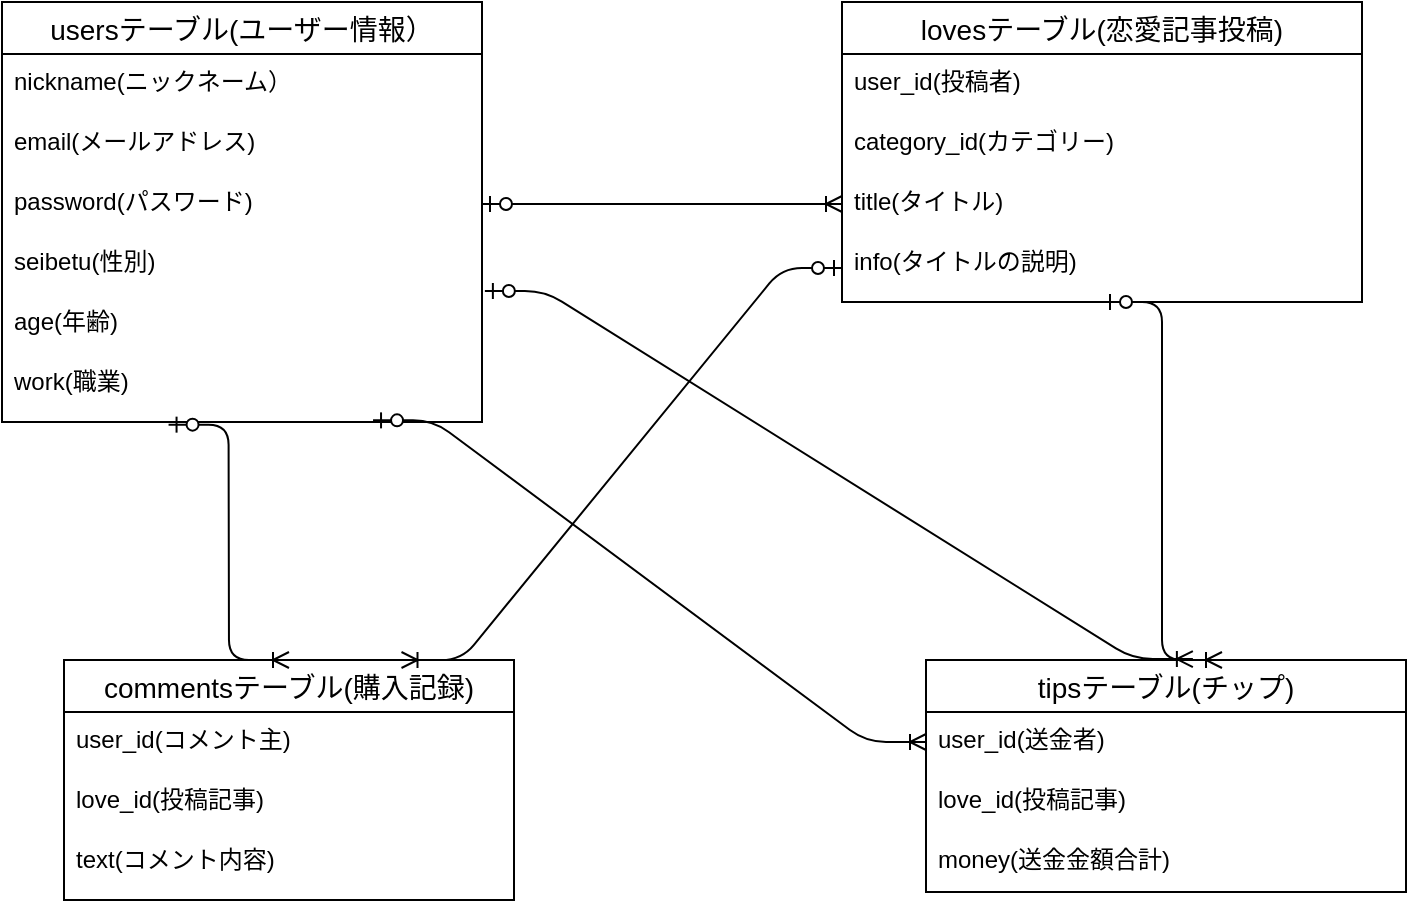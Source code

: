 <mxfile version="13.10.0" type="embed">
    <diagram id="pHjMqEkc6r7_j8R0v2US" name="ページ1">
        <mxGraphModel dx="1851" dy="1625" grid="1" gridSize="10" guides="1" tooltips="1" connect="1" arrows="1" fold="1" page="1" pageScale="1" pageWidth="850" pageHeight="1100" math="0" shadow="0">
            <root>
                <mxCell id="0"/>
                <mxCell id="1" parent="0"/>
                <mxCell id="15" value="usersテーブル(ユーザー情報）" style="swimlane;fontStyle=0;childLayout=stackLayout;horizontal=1;startSize=26;horizontalStack=0;resizeParent=1;resizeParentMax=0;resizeLast=0;collapsible=1;marginBottom=0;align=center;fontSize=14;" parent="1" vertex="1">
                    <mxGeometry x="-800" y="-1076" width="240" height="210" as="geometry"/>
                </mxCell>
                <mxCell id="16" value="nickname(ニックネーム）" style="text;strokeColor=none;fillColor=none;spacingLeft=4;spacingRight=4;overflow=hidden;rotatable=0;points=[[0,0.5],[1,0.5]];portConstraint=eastwest;fontSize=12;" parent="15" vertex="1">
                    <mxGeometry y="26" width="240" height="30" as="geometry"/>
                </mxCell>
                <mxCell id="17" value="email(メールアドレス)" style="text;strokeColor=none;fillColor=none;spacingLeft=4;spacingRight=4;overflow=hidden;rotatable=0;points=[[0,0.5],[1,0.5]];portConstraint=eastwest;fontSize=12;" parent="15" vertex="1">
                    <mxGeometry y="56" width="240" height="30" as="geometry"/>
                </mxCell>
                <mxCell id="18" value="password(パスワード)" style="text;strokeColor=none;fillColor=none;spacingLeft=4;spacingRight=4;overflow=hidden;rotatable=0;points=[[0,0.5],[1,0.5]];portConstraint=eastwest;fontSize=12;" parent="15" vertex="1">
                    <mxGeometry y="86" width="240" height="30" as="geometry"/>
                </mxCell>
                <mxCell id="32" value="seibetu(性別)" style="text;strokeColor=none;fillColor=none;spacingLeft=4;spacingRight=4;overflow=hidden;rotatable=0;points=[[0,0.5],[1,0.5]];portConstraint=eastwest;fontSize=12;" parent="15" vertex="1">
                    <mxGeometry y="116" width="240" height="30" as="geometry"/>
                </mxCell>
                <mxCell id="33" value="age(年齢)" style="text;strokeColor=none;fillColor=none;spacingLeft=4;spacingRight=4;overflow=hidden;rotatable=0;points=[[0,0.5],[1,0.5]];portConstraint=eastwest;fontSize=12;" parent="15" vertex="1">
                    <mxGeometry y="146" width="240" height="30" as="geometry"/>
                </mxCell>
                <mxCell id="34" value="work(職業)" style="text;strokeColor=none;fillColor=none;spacingLeft=4;spacingRight=4;overflow=hidden;rotatable=0;points=[[0,0.5],[1,0.5]];portConstraint=eastwest;fontSize=12;" parent="15" vertex="1">
                    <mxGeometry y="176" width="240" height="34" as="geometry"/>
                </mxCell>
                <mxCell id="24" value="commentsテーブル(購入記録)" style="swimlane;fontStyle=0;childLayout=stackLayout;horizontal=1;startSize=26;horizontalStack=0;resizeParent=1;resizeParentMax=0;resizeLast=0;collapsible=1;marginBottom=0;align=center;fontSize=14;" parent="1" vertex="1">
                    <mxGeometry x="-769" y="-747" width="225" height="120" as="geometry"/>
                </mxCell>
                <mxCell id="45" value="user_id(コメント主)" style="text;strokeColor=none;fillColor=none;spacingLeft=4;spacingRight=4;overflow=hidden;rotatable=0;points=[[0,0.5],[1,0.5]];portConstraint=eastwest;fontSize=12;" parent="24" vertex="1">
                    <mxGeometry y="26" width="225" height="30" as="geometry"/>
                </mxCell>
                <mxCell id="90" value="love_id(投稿記事)" style="text;strokeColor=none;fillColor=none;spacingLeft=4;spacingRight=4;overflow=hidden;rotatable=0;points=[[0,0.5],[1,0.5]];portConstraint=eastwest;fontSize=12;" vertex="1" parent="24">
                    <mxGeometry y="56" width="225" height="30" as="geometry"/>
                </mxCell>
                <mxCell id="83" value="text(コメント内容)" style="text;strokeColor=none;fillColor=none;spacingLeft=4;spacingRight=4;overflow=hidden;rotatable=0;points=[[0,0.5],[1,0.5]];portConstraint=eastwest;fontSize=12;" parent="24" vertex="1">
                    <mxGeometry y="86" width="225" height="34" as="geometry"/>
                </mxCell>
                <mxCell id="19" value="lovesテーブル(恋愛記事投稿)" style="swimlane;fontStyle=0;childLayout=stackLayout;horizontal=1;startSize=26;horizontalStack=0;resizeParent=1;resizeParentMax=0;resizeLast=0;collapsible=1;marginBottom=0;align=center;fontSize=14;" parent="1" vertex="1">
                    <mxGeometry x="-380" y="-1076" width="260" height="150" as="geometry"/>
                </mxCell>
                <mxCell id="20" value="user_id(投稿者)" style="text;strokeColor=none;fillColor=none;spacingLeft=4;spacingRight=4;overflow=hidden;rotatable=0;points=[[0,0.5],[1,0.5]];portConstraint=eastwest;fontSize=12;" parent="19" vertex="1">
                    <mxGeometry y="26" width="260" height="30" as="geometry"/>
                </mxCell>
                <mxCell id="30" value="category_id(カテゴリー)" style="text;strokeColor=none;fillColor=none;spacingLeft=4;spacingRight=4;overflow=hidden;rotatable=0;points=[[0,0.5],[1,0.5]];portConstraint=eastwest;fontSize=12;" parent="19" vertex="1">
                    <mxGeometry y="56" width="260" height="30" as="geometry"/>
                </mxCell>
                <mxCell id="21" value="title(タイトル)" style="text;strokeColor=none;fillColor=none;spacingLeft=4;spacingRight=4;overflow=hidden;rotatable=0;points=[[0,0.5],[1,0.5]];portConstraint=eastwest;fontSize=12;" parent="19" vertex="1">
                    <mxGeometry y="86" width="260" height="30" as="geometry"/>
                </mxCell>
                <mxCell id="22" value="info(タイトルの説明)" style="text;strokeColor=none;fillColor=none;spacingLeft=4;spacingRight=4;overflow=hidden;rotatable=0;points=[[0,0.5],[1,0.5]];portConstraint=eastwest;fontSize=12;" parent="19" vertex="1">
                    <mxGeometry y="116" width="260" height="34" as="geometry"/>
                </mxCell>
                <mxCell id="68" value="" style="edgeStyle=entityRelationEdgeStyle;fontSize=12;html=1;endArrow=ERoneToMany;startArrow=ERzeroToOne;exitX=1;exitY=0.5;exitDx=0;exitDy=0;entryX=0;entryY=0.5;entryDx=0;entryDy=0;" parent="1" source="18" edge="1" target="21">
                    <mxGeometry width="100" height="100" relative="1" as="geometry">
                        <mxPoint x="-556" y="-938" as="sourcePoint"/>
                        <mxPoint x="-360" y="-938" as="targetPoint"/>
                    </mxGeometry>
                </mxCell>
                <mxCell id="71" value="" style="edgeStyle=entityRelationEdgeStyle;fontSize=12;html=1;endArrow=ERoneToMany;startArrow=ERzeroToOne;entryX=0.5;entryY=0;entryDx=0;entryDy=0;exitX=0.347;exitY=1.039;exitDx=0;exitDy=0;exitPerimeter=0;" parent="1" target="24" edge="1" source="34">
                    <mxGeometry width="100" height="100" relative="1" as="geometry">
                        <mxPoint x="-718" y="-840" as="sourcePoint"/>
                        <mxPoint x="-430" y="-941.01" as="targetPoint"/>
                    </mxGeometry>
                </mxCell>
                <mxCell id="76" value="tipsテーブル(チップ)" style="swimlane;fontStyle=0;childLayout=stackLayout;horizontal=1;startSize=26;horizontalStack=0;resizeParent=1;resizeParentMax=0;resizeLast=0;collapsible=1;marginBottom=0;align=center;fontSize=14;" parent="1" vertex="1">
                    <mxGeometry x="-338" y="-747" width="240" height="116" as="geometry"/>
                </mxCell>
                <mxCell id="77" value="user_id(送金者)" style="text;strokeColor=none;fillColor=none;spacingLeft=4;spacingRight=4;overflow=hidden;rotatable=0;points=[[0,0.5],[1,0.5]];portConstraint=eastwest;fontSize=12;" parent="76" vertex="1">
                    <mxGeometry y="26" width="240" height="30" as="geometry"/>
                </mxCell>
                <mxCell id="78" value="love_id(投稿記事)" style="text;strokeColor=none;fillColor=none;spacingLeft=4;spacingRight=4;overflow=hidden;rotatable=0;points=[[0,0.5],[1,0.5]];portConstraint=eastwest;fontSize=12;" parent="76" vertex="1">
                    <mxGeometry y="56" width="240" height="30" as="geometry"/>
                </mxCell>
                <mxCell id="79" value="money(送金金額合計)" style="text;strokeColor=none;fillColor=none;spacingLeft=4;spacingRight=4;overflow=hidden;rotatable=0;points=[[0,0.5],[1,0.5]];portConstraint=eastwest;fontSize=12;" parent="76" vertex="1">
                    <mxGeometry y="86" width="240" height="30" as="geometry"/>
                </mxCell>
                <mxCell id="92" value="" style="edgeStyle=entityRelationEdgeStyle;fontSize=12;html=1;endArrow=ERoneToMany;startArrow=ERzeroToOne;entryX=0.75;entryY=0;entryDx=0;entryDy=0;" edge="1" parent="1" source="22" target="24">
                    <mxGeometry width="100" height="100" relative="1" as="geometry">
                        <mxPoint x="-540" y="-830" as="sourcePoint"/>
                        <mxPoint x="-340" y="-830" as="targetPoint"/>
                    </mxGeometry>
                </mxCell>
                <mxCell id="93" value="" style="edgeStyle=entityRelationEdgeStyle;fontSize=12;html=1;endArrow=ERoneToMany;startArrow=ERzeroToOne;exitX=1.006;exitY=-0.05;exitDx=0;exitDy=0;exitPerimeter=0;entryX=0.556;entryY=-0.004;entryDx=0;entryDy=0;entryPerimeter=0;" edge="1" parent="1" source="33" target="76">
                    <mxGeometry width="100" height="100" relative="1" as="geometry">
                        <mxPoint x="-550" y="-930" as="sourcePoint"/>
                        <mxPoint x="-220" y="-750" as="targetPoint"/>
                    </mxGeometry>
                </mxCell>
                <mxCell id="94" value="" style="edgeStyle=entityRelationEdgeStyle;fontSize=12;html=1;endArrow=ERoneToMany;startArrow=ERzeroToOne;exitX=0.5;exitY=1;exitDx=0;exitDy=0;" edge="1" parent="1" source="19">
                    <mxGeometry width="100" height="100" relative="1" as="geometry">
                        <mxPoint x="-230" y="-885" as="sourcePoint"/>
                        <mxPoint x="-190" y="-747" as="targetPoint"/>
                    </mxGeometry>
                </mxCell>
                <mxCell id="96" value="" style="edgeStyle=entityRelationEdgeStyle;fontSize=12;html=1;endArrow=ERoneToMany;startArrow=ERzeroToOne;entryX=0;entryY=0.5;entryDx=0;entryDy=0;exitX=0.773;exitY=0.976;exitDx=0;exitDy=0;exitPerimeter=0;" edge="1" parent="1" source="34" target="77">
                    <mxGeometry width="100" height="100" relative="1" as="geometry">
                        <mxPoint x="-500" y="-610" as="sourcePoint"/>
                        <mxPoint x="-400" y="-710" as="targetPoint"/>
                    </mxGeometry>
                </mxCell>
            </root>
        </mxGraphModel>
    </diagram>
</mxfile>